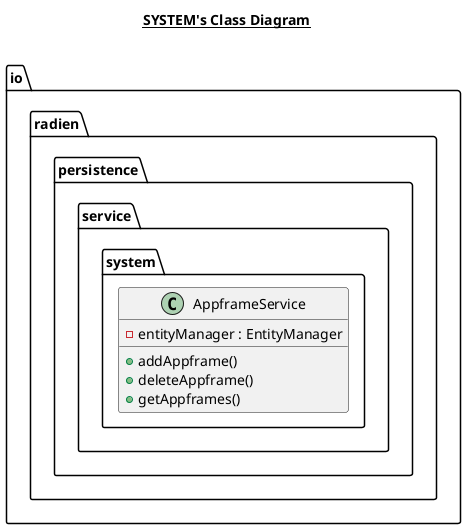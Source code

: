 @startuml

title __SYSTEM's Class Diagram__\n

  namespace io.radien.persistence.service.system {
    class io.radien.persistence.service.system.AppframeService {
        - entityManager : EntityManager
        + addAppframe()
        + deleteAppframe()
        + getAppframes()
    }
  }
  








@enduml
